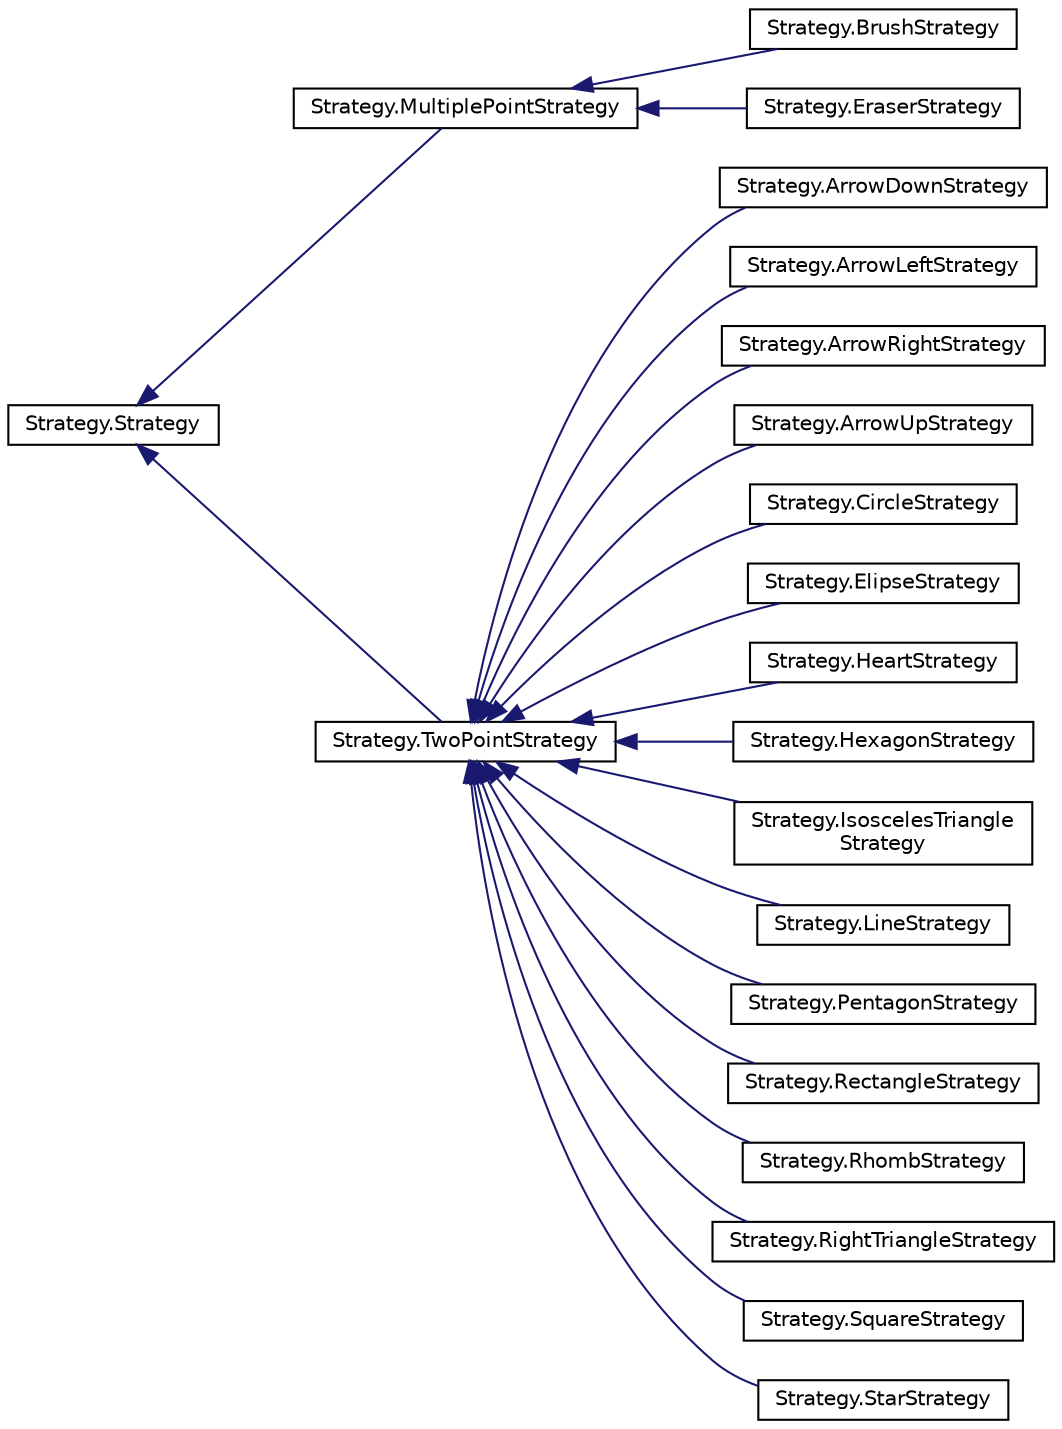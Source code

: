 digraph "Graphical Class Hierarchy"
{
 // LATEX_PDF_SIZE
  edge [fontname="Helvetica",fontsize="10",labelfontname="Helvetica",labelfontsize="10"];
  node [fontname="Helvetica",fontsize="10",shape=record];
  rankdir="LR";
  Node0 [label="Strategy.Strategy",height=0.2,width=0.4,color="black", fillcolor="white", style="filled",URL="$class_strategy_1_1_strategy.html",tooltip="Base class for each shape strategy."];
  Node0 -> Node1 [dir="back",color="midnightblue",fontsize="10",style="solid",fontname="Helvetica"];
  Node1 [label="Strategy.MultiplePointStrategy",height=0.2,width=0.4,color="black", fillcolor="white", style="filled",URL="$class_strategy_1_1_multiple_point_strategy.html",tooltip="Base class for brushes"];
  Node1 -> Node2 [dir="back",color="midnightblue",fontsize="10",style="solid",fontname="Helvetica"];
  Node2 [label="Strategy.BrushStrategy",height=0.2,width=0.4,color="black", fillcolor="white", style="filled",URL="$class_strategy_1_1_brush_strategy.html",tooltip="Implements brush strategy"];
  Node1 -> Node3 [dir="back",color="midnightblue",fontsize="10",style="solid",fontname="Helvetica"];
  Node3 [label="Strategy.EraserStrategy",height=0.2,width=0.4,color="black", fillcolor="white", style="filled",URL="$class_strategy_1_1_eraser_strategy.html",tooltip="Implements eraser strategy"];
  Node0 -> Node4 [dir="back",color="midnightblue",fontsize="10",style="solid",fontname="Helvetica"];
  Node4 [label="Strategy.TwoPointStrategy",height=0.2,width=0.4,color="black", fillcolor="white", style="filled",URL="$class_strategy_1_1_two_point_strategy.html",tooltip="Base class for all shapes that requires 2 points to be drawn"];
  Node4 -> Node5 [dir="back",color="midnightblue",fontsize="10",style="solid",fontname="Helvetica"];
  Node5 [label="Strategy.ArrowDownStrategy",height=0.2,width=0.4,color="black", fillcolor="white", style="filled",URL="$class_strategy_1_1_arrow_down_strategy.html",tooltip="Implements the arrow down drawing strategy"];
  Node4 -> Node6 [dir="back",color="midnightblue",fontsize="10",style="solid",fontname="Helvetica"];
  Node6 [label="Strategy.ArrowLeftStrategy",height=0.2,width=0.4,color="black", fillcolor="white", style="filled",URL="$class_strategy_1_1_arrow_left_strategy.html",tooltip="Implements the arrow left drawing strategy"];
  Node4 -> Node7 [dir="back",color="midnightblue",fontsize="10",style="solid",fontname="Helvetica"];
  Node7 [label="Strategy.ArrowRightStrategy",height=0.2,width=0.4,color="black", fillcolor="white", style="filled",URL="$class_strategy_1_1_arrow_right_strategy.html",tooltip="Implements the arrow right drawing strategy"];
  Node4 -> Node8 [dir="back",color="midnightblue",fontsize="10",style="solid",fontname="Helvetica"];
  Node8 [label="Strategy.ArrowUpStrategy",height=0.2,width=0.4,color="black", fillcolor="white", style="filled",URL="$class_strategy_1_1_arrow_up_strategy.html",tooltip="Implements the arrow up drawing strategy"];
  Node4 -> Node9 [dir="back",color="midnightblue",fontsize="10",style="solid",fontname="Helvetica"];
  Node9 [label="Strategy.CircleStrategy",height=0.2,width=0.4,color="black", fillcolor="white", style="filled",URL="$class_strategy_1_1_circle_strategy.html",tooltip="Implements the circle drawing strategy"];
  Node4 -> Node10 [dir="back",color="midnightblue",fontsize="10",style="solid",fontname="Helvetica"];
  Node10 [label="Strategy.ElipseStrategy",height=0.2,width=0.4,color="black", fillcolor="white", style="filled",URL="$class_strategy_1_1_elipse_strategy.html",tooltip="Implements the ellipse drawing strategy"];
  Node4 -> Node11 [dir="back",color="midnightblue",fontsize="10",style="solid",fontname="Helvetica"];
  Node11 [label="Strategy.HeartStrategy",height=0.2,width=0.4,color="black", fillcolor="white", style="filled",URL="$class_strategy_1_1_heart_strategy.html",tooltip="Implements the heart drawing strategy"];
  Node4 -> Node12 [dir="back",color="midnightblue",fontsize="10",style="solid",fontname="Helvetica"];
  Node12 [label="Strategy.HexagonStrategy",height=0.2,width=0.4,color="black", fillcolor="white", style="filled",URL="$class_strategy_1_1_hexagon_strategy.html",tooltip="Implements the hexagon drawing strategy"];
  Node4 -> Node13 [dir="back",color="midnightblue",fontsize="10",style="solid",fontname="Helvetica"];
  Node13 [label="Strategy.IsoscelesTriangle\lStrategy",height=0.2,width=0.4,color="black", fillcolor="white", style="filled",URL="$class_strategy_1_1_isosceles_triangle_strategy.html",tooltip="Implements the isosceles triangle drawing strategy"];
  Node4 -> Node14 [dir="back",color="midnightblue",fontsize="10",style="solid",fontname="Helvetica"];
  Node14 [label="Strategy.LineStrategy",height=0.2,width=0.4,color="black", fillcolor="white", style="filled",URL="$class_strategy_1_1_line_strategy.html",tooltip="Implements the line drawing strategy"];
  Node4 -> Node15 [dir="back",color="midnightblue",fontsize="10",style="solid",fontname="Helvetica"];
  Node15 [label="Strategy.PentagonStrategy",height=0.2,width=0.4,color="black", fillcolor="white", style="filled",URL="$class_strategy_1_1_pentagon_strategy.html",tooltip="Implements the pentagon drawing strategy"];
  Node4 -> Node16 [dir="back",color="midnightblue",fontsize="10",style="solid",fontname="Helvetica"];
  Node16 [label="Strategy.RectangleStrategy",height=0.2,width=0.4,color="black", fillcolor="white", style="filled",URL="$class_strategy_1_1_rectangle_strategy.html",tooltip="Implements the rectangle drawing strategy"];
  Node4 -> Node17 [dir="back",color="midnightblue",fontsize="10",style="solid",fontname="Helvetica"];
  Node17 [label="Strategy.RhombStrategy",height=0.2,width=0.4,color="black", fillcolor="white", style="filled",URL="$class_strategy_1_1_rhomb_strategy.html",tooltip="Implements the rhomb drawing strategy"];
  Node4 -> Node18 [dir="back",color="midnightblue",fontsize="10",style="solid",fontname="Helvetica"];
  Node18 [label="Strategy.RightTriangleStrategy",height=0.2,width=0.4,color="black", fillcolor="white", style="filled",URL="$class_strategy_1_1_right_triangle_strategy.html",tooltip="Implements the right triangle drawing strategy"];
  Node4 -> Node19 [dir="back",color="midnightblue",fontsize="10",style="solid",fontname="Helvetica"];
  Node19 [label="Strategy.SquareStrategy",height=0.2,width=0.4,color="black", fillcolor="white", style="filled",URL="$class_strategy_1_1_square_strategy.html",tooltip="Implements the square drawing strategy"];
  Node4 -> Node20 [dir="back",color="midnightblue",fontsize="10",style="solid",fontname="Helvetica"];
  Node20 [label="Strategy.StarStrategy",height=0.2,width=0.4,color="black", fillcolor="white", style="filled",URL="$class_strategy_1_1_star_strategy.html",tooltip="Implements the star drawing strategy"];
}
